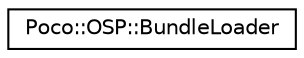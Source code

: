 digraph "Graphical Class Hierarchy"
{
 // LATEX_PDF_SIZE
  edge [fontname="Helvetica",fontsize="10",labelfontname="Helvetica",labelfontsize="10"];
  node [fontname="Helvetica",fontsize="10",shape=record];
  rankdir="LR";
  Node0 [label="Poco::OSP::BundleLoader",height=0.2,width=0.4,color="black", fillcolor="white", style="filled",URL="$classPoco_1_1OSP_1_1BundleLoader.html",tooltip=" "];
}
